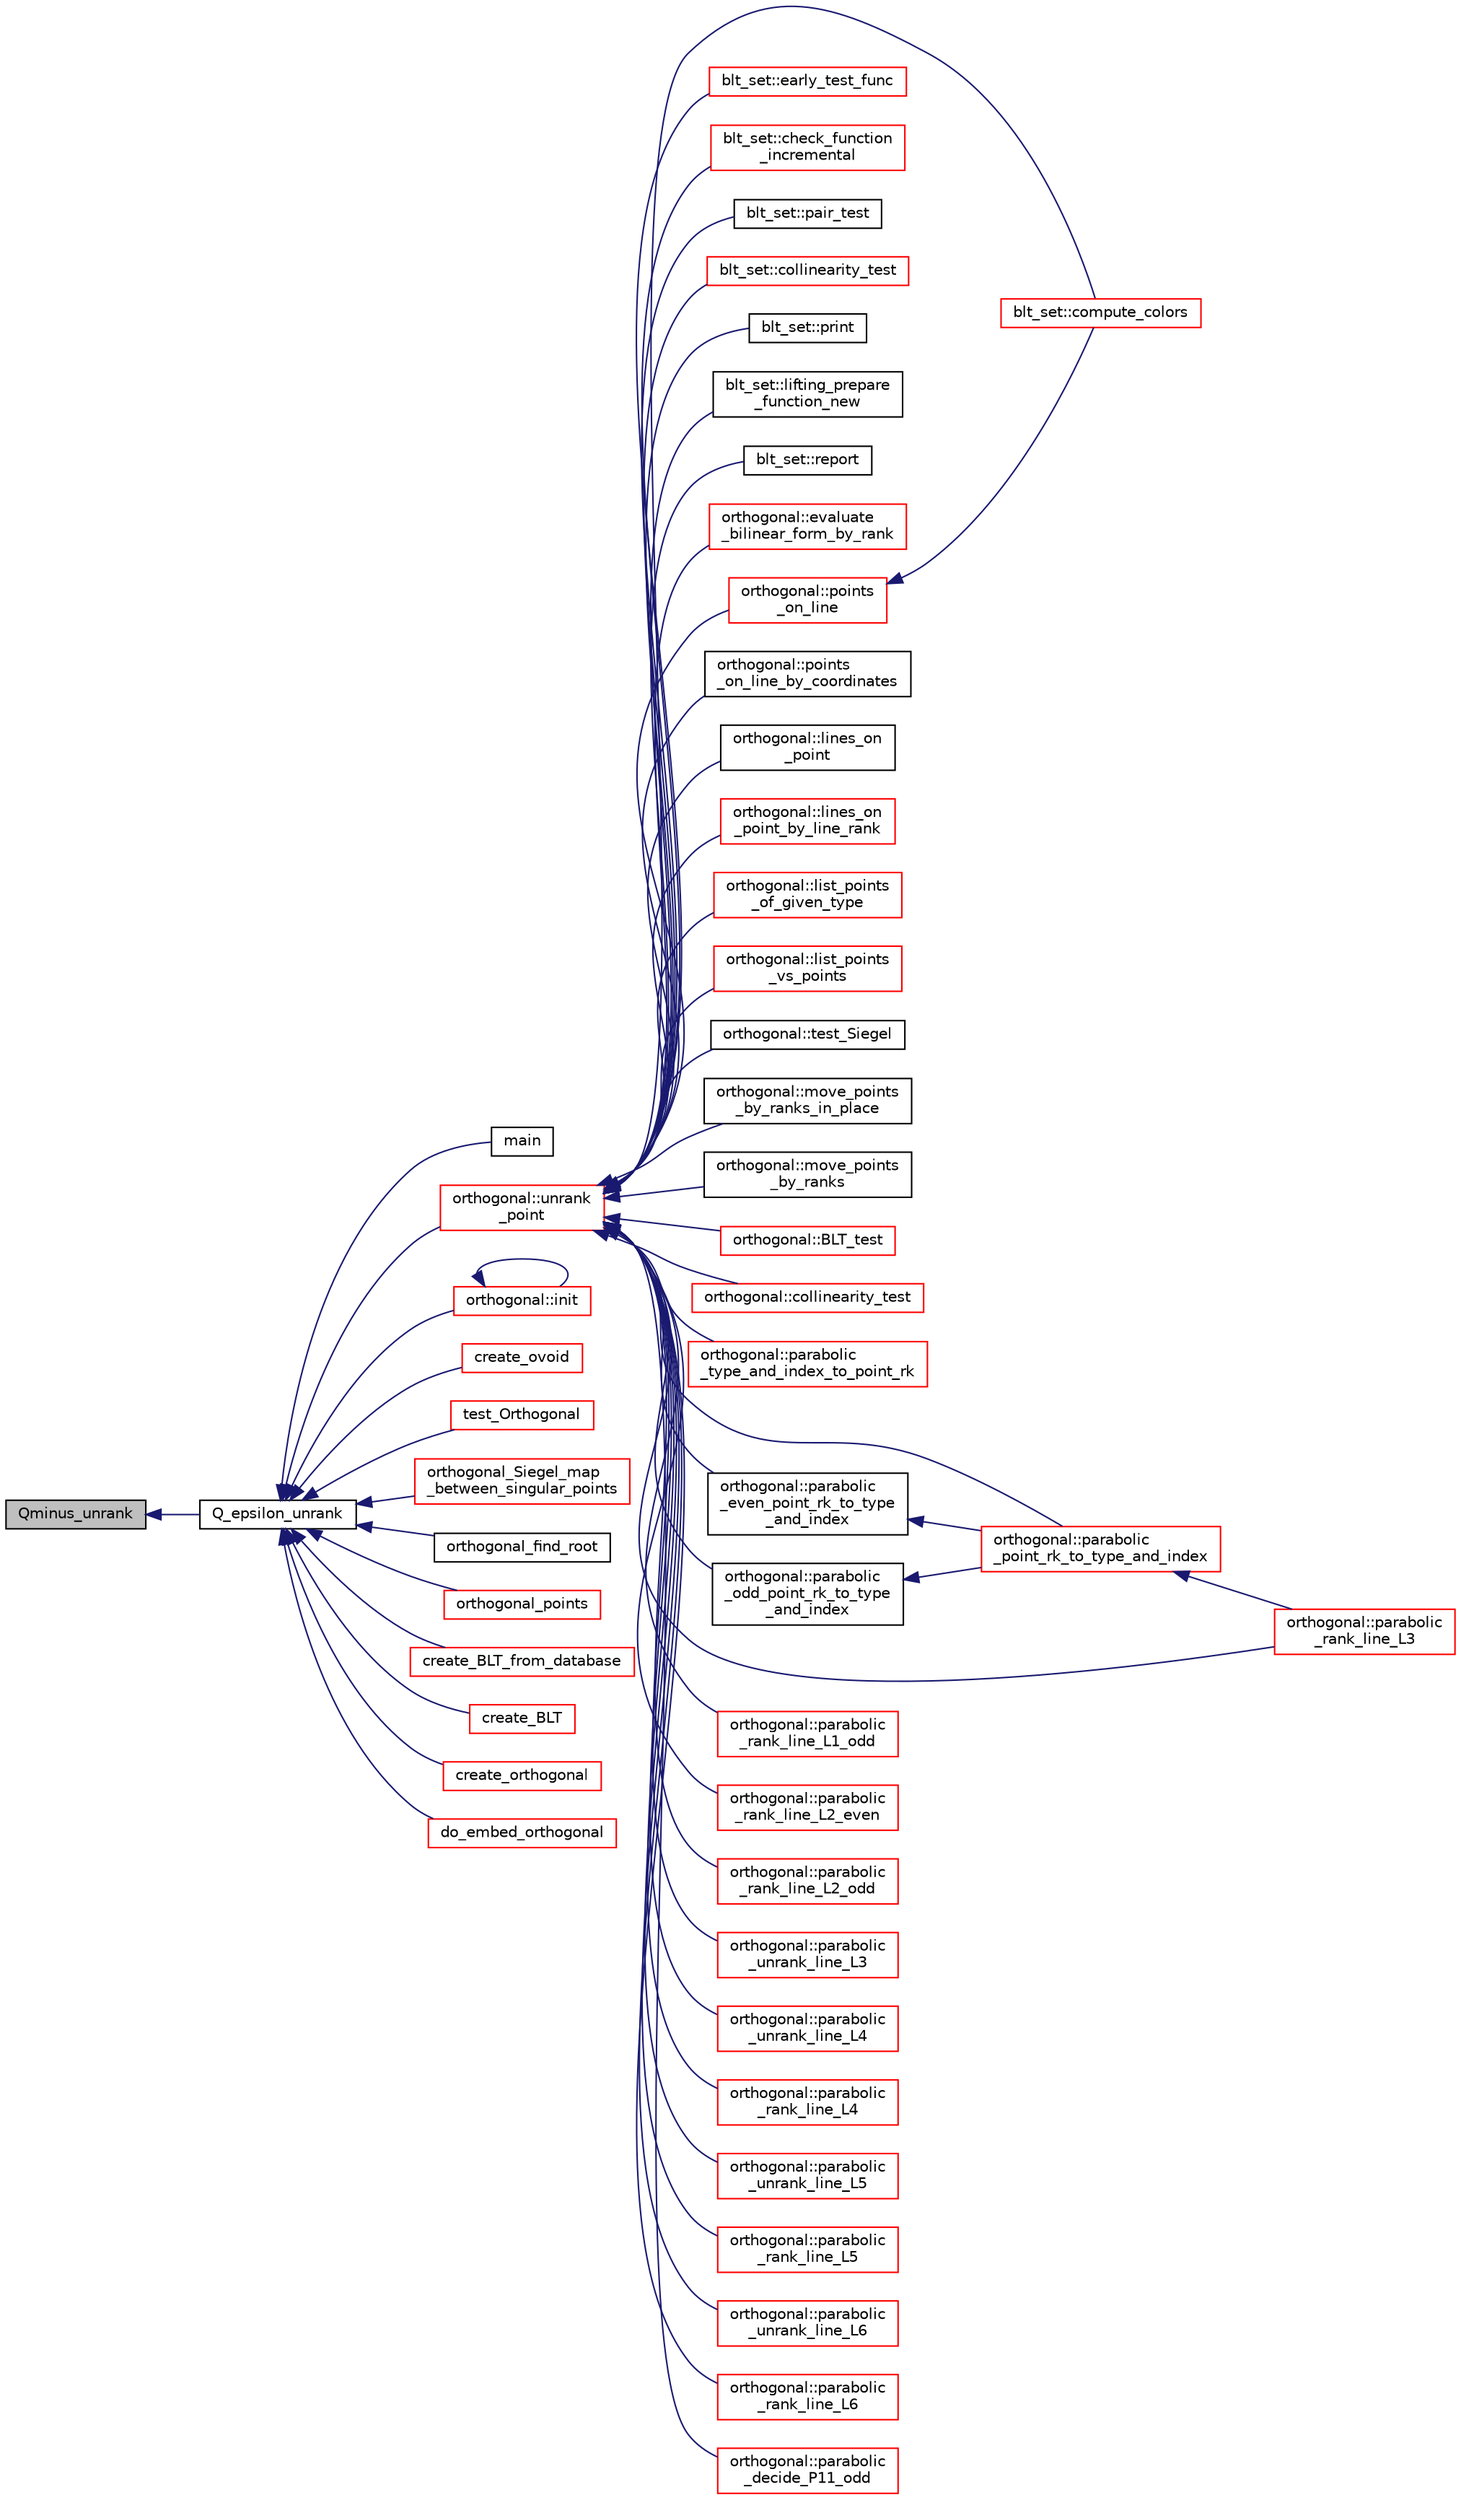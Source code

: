 digraph "Qminus_unrank"
{
  edge [fontname="Helvetica",fontsize="10",labelfontname="Helvetica",labelfontsize="10"];
  node [fontname="Helvetica",fontsize="10",shape=record];
  rankdir="LR";
  Node18682 [label="Qminus_unrank",height=0.2,width=0.4,color="black", fillcolor="grey75", style="filled", fontcolor="black"];
  Node18682 -> Node18683 [dir="back",color="midnightblue",fontsize="10",style="solid",fontname="Helvetica"];
  Node18683 [label="Q_epsilon_unrank",height=0.2,width=0.4,color="black", fillcolor="white", style="filled",URL="$db/da0/lib_2foundations_2geometry_2orthogonal__points_8_c.html#af162c4d30d4a6528299e37551c353e7b"];
  Node18683 -> Node18684 [dir="back",color="midnightblue",fontsize="10",style="solid",fontname="Helvetica"];
  Node18684 [label="main",height=0.2,width=0.4,color="black", fillcolor="white", style="filled",URL="$d1/d15/apps_2combinatorics_2orthogonal_8_c.html#a3c04138a5bfe5d72780bb7e82a18e627"];
  Node18683 -> Node18685 [dir="back",color="midnightblue",fontsize="10",style="solid",fontname="Helvetica"];
  Node18685 [label="orthogonal::unrank\l_point",height=0.2,width=0.4,color="red", fillcolor="white", style="filled",URL="$d7/daa/classorthogonal.html#ab655117100f7c66c19817b84ac5ac0a0"];
  Node18685 -> Node18686 [dir="back",color="midnightblue",fontsize="10",style="solid",fontname="Helvetica"];
  Node18686 [label="blt_set::compute_colors",height=0.2,width=0.4,color="red", fillcolor="white", style="filled",URL="$d1/d3d/classblt__set.html#a6629b3a1a50c0f2736034abaea6f7d63"];
  Node18685 -> Node18690 [dir="back",color="midnightblue",fontsize="10",style="solid",fontname="Helvetica"];
  Node18690 [label="blt_set::early_test_func",height=0.2,width=0.4,color="red", fillcolor="white", style="filled",URL="$d1/d3d/classblt__set.html#ae13ce00db0bbbf0a157ee02a3aaea3c7"];
  Node18685 -> Node18712 [dir="back",color="midnightblue",fontsize="10",style="solid",fontname="Helvetica"];
  Node18712 [label="blt_set::check_function\l_incremental",height=0.2,width=0.4,color="red", fillcolor="white", style="filled",URL="$d1/d3d/classblt__set.html#ae898e6318ef4382066d94f50196b9b81"];
  Node18685 -> Node18715 [dir="back",color="midnightblue",fontsize="10",style="solid",fontname="Helvetica"];
  Node18715 [label="blt_set::pair_test",height=0.2,width=0.4,color="black", fillcolor="white", style="filled",URL="$d1/d3d/classblt__set.html#a010e746fd6fc5a539cec27bced4ff477"];
  Node18685 -> Node18716 [dir="back",color="midnightblue",fontsize="10",style="solid",fontname="Helvetica"];
  Node18716 [label="blt_set::collinearity_test",height=0.2,width=0.4,color="red", fillcolor="white", style="filled",URL="$d1/d3d/classblt__set.html#a6031271267004d6f16cb6b59f9c31ec2"];
  Node18685 -> Node18718 [dir="back",color="midnightblue",fontsize="10",style="solid",fontname="Helvetica"];
  Node18718 [label="blt_set::print",height=0.2,width=0.4,color="black", fillcolor="white", style="filled",URL="$d1/d3d/classblt__set.html#a9d3e3ea3bb297022cc23c02d4233bb8b"];
  Node18685 -> Node18719 [dir="back",color="midnightblue",fontsize="10",style="solid",fontname="Helvetica"];
  Node18719 [label="blt_set::lifting_prepare\l_function_new",height=0.2,width=0.4,color="black", fillcolor="white", style="filled",URL="$d1/d3d/classblt__set.html#a1314b7c0a3b78ba54c0f61a397d8afce"];
  Node18685 -> Node18720 [dir="back",color="midnightblue",fontsize="10",style="solid",fontname="Helvetica"];
  Node18720 [label="blt_set::report",height=0.2,width=0.4,color="black", fillcolor="white", style="filled",URL="$d1/d3d/classblt__set.html#a6b19f88bd2b92ebfba7e7c362eb9065c"];
  Node18685 -> Node18721 [dir="back",color="midnightblue",fontsize="10",style="solid",fontname="Helvetica"];
  Node18721 [label="orthogonal::evaluate\l_bilinear_form_by_rank",height=0.2,width=0.4,color="red", fillcolor="white", style="filled",URL="$d7/daa/classorthogonal.html#ab4f6117f55f6fbd0fb2bd8b4c8d981bf"];
  Node18685 -> Node18749 [dir="back",color="midnightblue",fontsize="10",style="solid",fontname="Helvetica"];
  Node18749 [label="orthogonal::points\l_on_line",height=0.2,width=0.4,color="red", fillcolor="white", style="filled",URL="$d7/daa/classorthogonal.html#afe1cc564902cc557d4d4d2ff85ee6839"];
  Node18749 -> Node18686 [dir="back",color="midnightblue",fontsize="10",style="solid",fontname="Helvetica"];
  Node18685 -> Node18795 [dir="back",color="midnightblue",fontsize="10",style="solid",fontname="Helvetica"];
  Node18795 [label="orthogonal::points\l_on_line_by_coordinates",height=0.2,width=0.4,color="black", fillcolor="white", style="filled",URL="$d7/daa/classorthogonal.html#a50fb1aa349d159551e82075f1f5f788d"];
  Node18685 -> Node18796 [dir="back",color="midnightblue",fontsize="10",style="solid",fontname="Helvetica"];
  Node18796 [label="orthogonal::lines_on\l_point",height=0.2,width=0.4,color="black", fillcolor="white", style="filled",URL="$d7/daa/classorthogonal.html#aa3249c7fddbc156af817fb274e41c914"];
  Node18685 -> Node18797 [dir="back",color="midnightblue",fontsize="10",style="solid",fontname="Helvetica"];
  Node18797 [label="orthogonal::lines_on\l_point_by_line_rank",height=0.2,width=0.4,color="red", fillcolor="white", style="filled",URL="$d7/daa/classorthogonal.html#adc21874b6da3cd3585c704994fb538aa"];
  Node18685 -> Node18817 [dir="back",color="midnightblue",fontsize="10",style="solid",fontname="Helvetica"];
  Node18817 [label="orthogonal::list_points\l_of_given_type",height=0.2,width=0.4,color="red", fillcolor="white", style="filled",URL="$d7/daa/classorthogonal.html#a80ded28f55a2191d5a5ec5fe9ee1a4c7"];
  Node18685 -> Node18823 [dir="back",color="midnightblue",fontsize="10",style="solid",fontname="Helvetica"];
  Node18823 [label="orthogonal::list_points\l_vs_points",height=0.2,width=0.4,color="red", fillcolor="white", style="filled",URL="$d7/daa/classorthogonal.html#a80258158dfa1470b42e9036b07c7dfbb"];
  Node18685 -> Node18825 [dir="back",color="midnightblue",fontsize="10",style="solid",fontname="Helvetica"];
  Node18825 [label="orthogonal::test_Siegel",height=0.2,width=0.4,color="black", fillcolor="white", style="filled",URL="$d7/daa/classorthogonal.html#ad6d248c572d92abe41416065addd4a69"];
  Node18685 -> Node18826 [dir="back",color="midnightblue",fontsize="10",style="solid",fontname="Helvetica"];
  Node18826 [label="orthogonal::move_points\l_by_ranks_in_place",height=0.2,width=0.4,color="black", fillcolor="white", style="filled",URL="$d7/daa/classorthogonal.html#a82fac7f7528e41392b5fe89860d4204d"];
  Node18685 -> Node18827 [dir="back",color="midnightblue",fontsize="10",style="solid",fontname="Helvetica"];
  Node18827 [label="orthogonal::move_points\l_by_ranks",height=0.2,width=0.4,color="black", fillcolor="white", style="filled",URL="$d7/daa/classorthogonal.html#a6b1b57c7b6114d7d51c9375fe5014b22"];
  Node18685 -> Node18828 [dir="back",color="midnightblue",fontsize="10",style="solid",fontname="Helvetica"];
  Node18828 [label="orthogonal::BLT_test",height=0.2,width=0.4,color="red", fillcolor="white", style="filled",URL="$d7/daa/classorthogonal.html#a019329f3f04ea9accbca7f7816183f6a"];
  Node18685 -> Node18830 [dir="back",color="midnightblue",fontsize="10",style="solid",fontname="Helvetica"];
  Node18830 [label="orthogonal::collinearity_test",height=0.2,width=0.4,color="red", fillcolor="white", style="filled",URL="$d7/daa/classorthogonal.html#a36b9dba38fbbecaedbf32ee298aafa32"];
  Node18685 -> Node18831 [dir="back",color="midnightblue",fontsize="10",style="solid",fontname="Helvetica"];
  Node18831 [label="orthogonal::parabolic\l_type_and_index_to_point_rk",height=0.2,width=0.4,color="red", fillcolor="white", style="filled",URL="$d7/daa/classorthogonal.html#a67c316cf01b382762e6ac372f522d106"];
  Node18685 -> Node19059 [dir="back",color="midnightblue",fontsize="10",style="solid",fontname="Helvetica"];
  Node19059 [label="orthogonal::parabolic\l_point_rk_to_type_and_index",height=0.2,width=0.4,color="red", fillcolor="white", style="filled",URL="$d7/daa/classorthogonal.html#aadca2791fa70e971edf85858b725502d"];
  Node19059 -> Node19052 [dir="back",color="midnightblue",fontsize="10",style="solid",fontname="Helvetica"];
  Node19052 [label="orthogonal::parabolic\l_rank_line_L3",height=0.2,width=0.4,color="red", fillcolor="white", style="filled",URL="$d7/daa/classorthogonal.html#afea1a02e2b439b28127cfa2a782da8c9"];
  Node18685 -> Node19064 [dir="back",color="midnightblue",fontsize="10",style="solid",fontname="Helvetica"];
  Node19064 [label="orthogonal::parabolic\l_even_point_rk_to_type\l_and_index",height=0.2,width=0.4,color="black", fillcolor="white", style="filled",URL="$d7/daa/classorthogonal.html#ad0db009032dfb3899928cfc7d14fd6e6"];
  Node19064 -> Node19059 [dir="back",color="midnightblue",fontsize="10",style="solid",fontname="Helvetica"];
  Node18685 -> Node19065 [dir="back",color="midnightblue",fontsize="10",style="solid",fontname="Helvetica"];
  Node19065 [label="orthogonal::parabolic\l_odd_point_rk_to_type\l_and_index",height=0.2,width=0.4,color="black", fillcolor="white", style="filled",URL="$d7/daa/classorthogonal.html#a5a734a756f44e8ea0c2e4822e795e309"];
  Node19065 -> Node19059 [dir="back",color="midnightblue",fontsize="10",style="solid",fontname="Helvetica"];
  Node18685 -> Node19041 [dir="back",color="midnightblue",fontsize="10",style="solid",fontname="Helvetica"];
  Node19041 [label="orthogonal::parabolic\l_rank_line_L1_odd",height=0.2,width=0.4,color="red", fillcolor="white", style="filled",URL="$d7/daa/classorthogonal.html#aab93abadf848b0a5d72b367f155cd7e4"];
  Node18685 -> Node19049 [dir="back",color="midnightblue",fontsize="10",style="solid",fontname="Helvetica"];
  Node19049 [label="orthogonal::parabolic\l_rank_line_L2_even",height=0.2,width=0.4,color="red", fillcolor="white", style="filled",URL="$d7/daa/classorthogonal.html#ad884e741520104066da699b1133deeb0"];
  Node18685 -> Node19050 [dir="back",color="midnightblue",fontsize="10",style="solid",fontname="Helvetica"];
  Node19050 [label="orthogonal::parabolic\l_rank_line_L2_odd",height=0.2,width=0.4,color="red", fillcolor="white", style="filled",URL="$d7/daa/classorthogonal.html#a87ddd814e99966b82e69a1041307074f"];
  Node18685 -> Node19051 [dir="back",color="midnightblue",fontsize="10",style="solid",fontname="Helvetica"];
  Node19051 [label="orthogonal::parabolic\l_unrank_line_L3",height=0.2,width=0.4,color="red", fillcolor="white", style="filled",URL="$d7/daa/classorthogonal.html#ae1edfba289a03ed4d383514c2b0dc4b7"];
  Node18685 -> Node19052 [dir="back",color="midnightblue",fontsize="10",style="solid",fontname="Helvetica"];
  Node18685 -> Node19053 [dir="back",color="midnightblue",fontsize="10",style="solid",fontname="Helvetica"];
  Node19053 [label="orthogonal::parabolic\l_unrank_line_L4",height=0.2,width=0.4,color="red", fillcolor="white", style="filled",URL="$d7/daa/classorthogonal.html#a6a30b6c7f59498ad8c7f2bec7c78d2ff"];
  Node18685 -> Node19054 [dir="back",color="midnightblue",fontsize="10",style="solid",fontname="Helvetica"];
  Node19054 [label="orthogonal::parabolic\l_rank_line_L4",height=0.2,width=0.4,color="red", fillcolor="white", style="filled",URL="$d7/daa/classorthogonal.html#a9e693d30c0ade825f389feec38ea83b2"];
  Node18685 -> Node19055 [dir="back",color="midnightblue",fontsize="10",style="solid",fontname="Helvetica"];
  Node19055 [label="orthogonal::parabolic\l_unrank_line_L5",height=0.2,width=0.4,color="red", fillcolor="white", style="filled",URL="$d7/daa/classorthogonal.html#a77831b97ebbbc5d8103c5e7e0edfeb9b"];
  Node18685 -> Node19056 [dir="back",color="midnightblue",fontsize="10",style="solid",fontname="Helvetica"];
  Node19056 [label="orthogonal::parabolic\l_rank_line_L5",height=0.2,width=0.4,color="red", fillcolor="white", style="filled",URL="$d7/daa/classorthogonal.html#ab9ff5dd42f31a297d03c559a4934a950"];
  Node18685 -> Node19039 [dir="back",color="midnightblue",fontsize="10",style="solid",fontname="Helvetica"];
  Node19039 [label="orthogonal::parabolic\l_unrank_line_L6",height=0.2,width=0.4,color="red", fillcolor="white", style="filled",URL="$d7/daa/classorthogonal.html#a3fecd8b43b3e09d6b35e550850b11d56"];
  Node18685 -> Node19046 [dir="back",color="midnightblue",fontsize="10",style="solid",fontname="Helvetica"];
  Node19046 [label="orthogonal::parabolic\l_rank_line_L6",height=0.2,width=0.4,color="red", fillcolor="white", style="filled",URL="$d7/daa/classorthogonal.html#ab242f864cc2a012dee7c379649d2e566"];
  Node18685 -> Node19066 [dir="back",color="midnightblue",fontsize="10",style="solid",fontname="Helvetica"];
  Node19066 [label="orthogonal::parabolic\l_decide_P11_odd",height=0.2,width=0.4,color="red", fillcolor="white", style="filled",URL="$d7/daa/classorthogonal.html#a332147c62a37d11f4c3bbb7e83437e29"];
  Node18683 -> Node18819 [dir="back",color="midnightblue",fontsize="10",style="solid",fontname="Helvetica"];
  Node18819 [label="orthogonal::init",height=0.2,width=0.4,color="red", fillcolor="white", style="filled",URL="$d7/daa/classorthogonal.html#a8bd53ba30f34ac50889503f0f3ef6deb"];
  Node18819 -> Node18819 [dir="back",color="midnightblue",fontsize="10",style="solid",fontname="Helvetica"];
  Node18683 -> Node19124 [dir="back",color="midnightblue",fontsize="10",style="solid",fontname="Helvetica"];
  Node19124 [label="create_ovoid",height=0.2,width=0.4,color="red", fillcolor="white", style="filled",URL="$d9/dbf/projective__space_2ovoid_8_c.html#a812088e2c64cb8a0834e9eacae4b92a6"];
  Node18683 -> Node19126 [dir="back",color="midnightblue",fontsize="10",style="solid",fontname="Helvetica"];
  Node19126 [label="test_Orthogonal",height=0.2,width=0.4,color="red", fillcolor="white", style="filled",URL="$db/da0/lib_2foundations_2geometry_2orthogonal__points_8_c.html#a071f90f8a33649e2d4a8f5c9a401a4f4"];
  Node18683 -> Node19127 [dir="back",color="midnightblue",fontsize="10",style="solid",fontname="Helvetica"];
  Node19127 [label="orthogonal_Siegel_map\l_between_singular_points",height=0.2,width=0.4,color="red", fillcolor="white", style="filled",URL="$db/da0/lib_2foundations_2geometry_2orthogonal__points_8_c.html#a2c6c42534b7915aacd84bb9725488fa9"];
  Node18683 -> Node19129 [dir="back",color="midnightblue",fontsize="10",style="solid",fontname="Helvetica"];
  Node19129 [label="orthogonal_find_root",height=0.2,width=0.4,color="black", fillcolor="white", style="filled",URL="$db/da0/lib_2foundations_2geometry_2orthogonal__points_8_c.html#a6c7b16f839dc3e1ee95f61a37139c8a0"];
  Node18683 -> Node19130 [dir="back",color="midnightblue",fontsize="10",style="solid",fontname="Helvetica"];
  Node19130 [label="orthogonal_points",height=0.2,width=0.4,color="red", fillcolor="white", style="filled",URL="$d7/d83/points_8_c.html#a2a86a595e599aecd619f0046595252e4"];
  Node18683 -> Node19132 [dir="back",color="midnightblue",fontsize="10",style="solid",fontname="Helvetica"];
  Node19132 [label="create_BLT_from_database",height=0.2,width=0.4,color="red", fillcolor="white", style="filled",URL="$d4/d67/geometry_8h.html#a15bdf4e24e26757ef7b2e16f06afd1e6"];
  Node18683 -> Node19134 [dir="back",color="midnightblue",fontsize="10",style="solid",fontname="Helvetica"];
  Node19134 [label="create_BLT",height=0.2,width=0.4,color="red", fillcolor="white", style="filled",URL="$d4/d67/geometry_8h.html#a5a6f4081a90668e2e95f8e4886d241d9"];
  Node18683 -> Node19135 [dir="back",color="midnightblue",fontsize="10",style="solid",fontname="Helvetica"];
  Node19135 [label="create_orthogonal",height=0.2,width=0.4,color="red", fillcolor="white", style="filled",URL="$d4/d67/geometry_8h.html#af56e0787251ddb889edb236e423aff02"];
  Node18683 -> Node19136 [dir="back",color="midnightblue",fontsize="10",style="solid",fontname="Helvetica"];
  Node19136 [label="do_embed_orthogonal",height=0.2,width=0.4,color="red", fillcolor="white", style="filled",URL="$d4/d67/geometry_8h.html#a7b472fe7f4332da48b2e47e2370cf338"];
}
